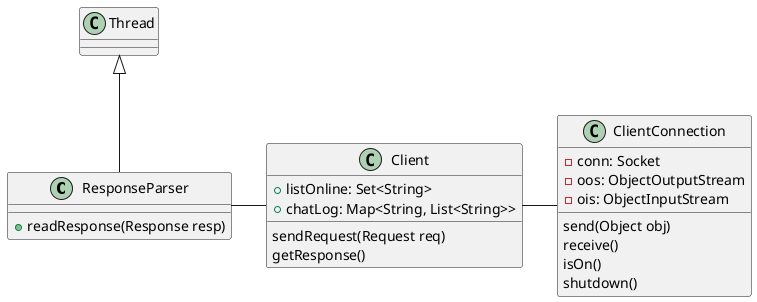 @startuml

class ResponseParser extends Thread {
    +readResponse(Response resp)
}

class Client {
    +listOnline: Set<String>
    +chatLog: Map<String, List<String>>
    sendRequest(Request req)
    getResponse()
}

class ClientConnection {
    -conn: Socket
    -oos: ObjectOutputStream
    -ois: ObjectInputStream
    send(Object obj)
    receive()
    isOn()
    shutdown()
}

Client - ClientConnection
ResponseParser - Client

@enduml

